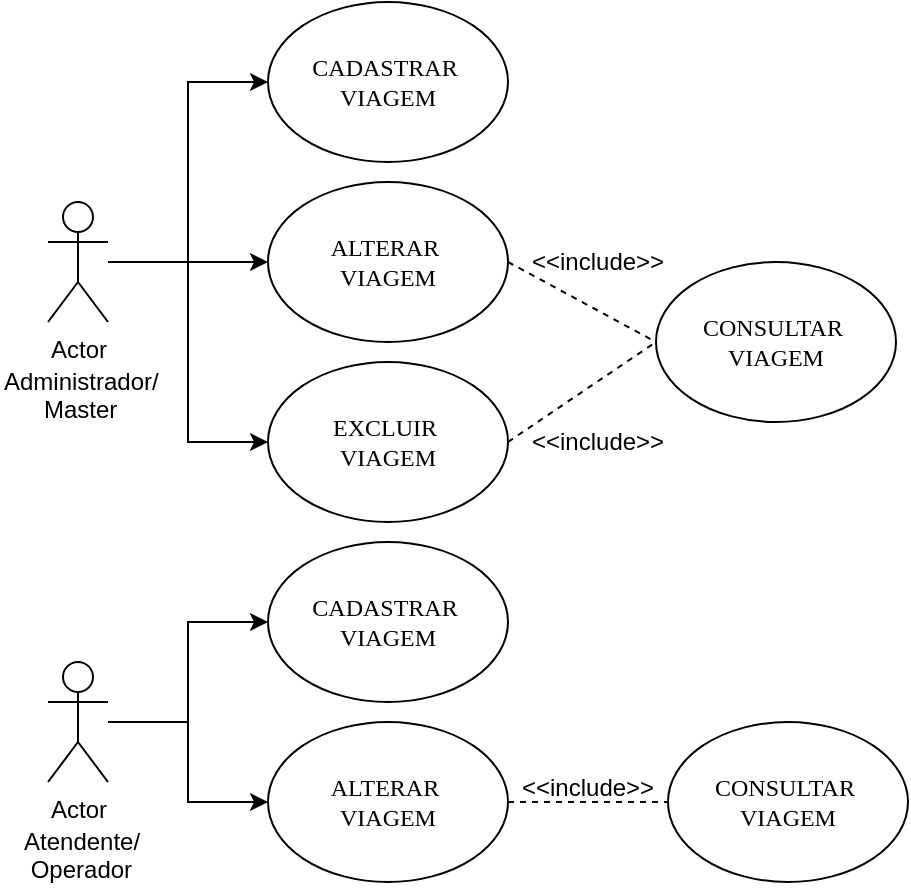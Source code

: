 <mxfile version="12.2.0" type="device" pages="1"><diagram id="U-D7aFQUL8BF5dEllMYo" name="Page-1"><mxGraphModel dx="1158" dy="411" grid="1" gridSize="10" guides="1" tooltips="1" connect="1" arrows="1" fold="1" page="1" pageScale="1" pageWidth="1169" pageHeight="827" math="0" shadow="0"><root><mxCell id="0"/><mxCell id="1" parent="0"/><mxCell id="5UW5ZbT9FBOBR9tg0OMJ-15" style="edgeStyle=orthogonalEdgeStyle;rounded=0;orthogonalLoop=1;jettySize=auto;html=1;entryX=0;entryY=0.5;entryDx=0;entryDy=0;" edge="1" parent="1" source="5UW5ZbT9FBOBR9tg0OMJ-3" target="5UW5ZbT9FBOBR9tg0OMJ-5"><mxGeometry relative="1" as="geometry"/></mxCell><mxCell id="5UW5ZbT9FBOBR9tg0OMJ-16" style="edgeStyle=orthogonalEdgeStyle;rounded=0;orthogonalLoop=1;jettySize=auto;html=1;entryX=0;entryY=0.5;entryDx=0;entryDy=0;" edge="1" parent="1" source="5UW5ZbT9FBOBR9tg0OMJ-3" target="5UW5ZbT9FBOBR9tg0OMJ-7"><mxGeometry relative="1" as="geometry"/></mxCell><mxCell id="5UW5ZbT9FBOBR9tg0OMJ-17" style="edgeStyle=orthogonalEdgeStyle;rounded=0;orthogonalLoop=1;jettySize=auto;html=1;entryX=0;entryY=0.5;entryDx=0;entryDy=0;" edge="1" parent="1" source="5UW5ZbT9FBOBR9tg0OMJ-3" target="5UW5ZbT9FBOBR9tg0OMJ-6"><mxGeometry relative="1" as="geometry"/></mxCell><mxCell id="5UW5ZbT9FBOBR9tg0OMJ-3" value="Actor" style="shape=umlActor;verticalLabelPosition=bottom;labelBackgroundColor=#ffffff;verticalAlign=top;html=1;" vertex="1" parent="1"><mxGeometry x="160" y="220" width="30" height="60" as="geometry"/></mxCell><mxCell id="5UW5ZbT9FBOBR9tg0OMJ-5" value="&lt;font face=&quot;Times New Roman&quot;&gt;CADASTRAR&amp;nbsp; &lt;br&gt;VIAGEM&lt;br&gt;&lt;/font&gt;" style="ellipse;whiteSpace=wrap;html=1;" vertex="1" parent="1"><mxGeometry x="270" y="120" width="120" height="80" as="geometry"/></mxCell><mxCell id="5UW5ZbT9FBOBR9tg0OMJ-6" value="&lt;font face=&quot;Times New Roman&quot;&gt;ALTERAR&amp;nbsp;&lt;br&gt;&lt;/font&gt;&lt;span style=&quot;font-family: &amp;#34;times new roman&amp;#34;&quot;&gt;VIAGEM&lt;/span&gt;" style="ellipse;whiteSpace=wrap;html=1;" vertex="1" parent="1"><mxGeometry x="270" y="210" width="120" height="80" as="geometry"/></mxCell><mxCell id="5UW5ZbT9FBOBR9tg0OMJ-7" value="&lt;font face=&quot;Times New Roman&quot;&gt;EXCLUIR&amp;nbsp;&lt;br&gt;&lt;/font&gt;&lt;span style=&quot;font-family: &amp;#34;times new roman&amp;#34;&quot;&gt;VIAGEM&lt;/span&gt;&lt;font face=&quot;Times New Roman&quot;&gt;&lt;br&gt;&lt;/font&gt;" style="ellipse;whiteSpace=wrap;html=1;" vertex="1" parent="1"><mxGeometry x="270" y="300" width="120" height="80" as="geometry"/></mxCell><mxCell id="5UW5ZbT9FBOBR9tg0OMJ-8" value="&lt;font face=&quot;Times New Roman&quot;&gt;CONSULTAR&amp;nbsp;&lt;br&gt;&lt;/font&gt;&lt;span style=&quot;font-family: &amp;#34;times new roman&amp;#34;&quot;&gt;VIAGEM&lt;/span&gt;&lt;font face=&quot;Times New Roman&quot;&gt;&lt;br&gt;&lt;/font&gt;" style="ellipse;whiteSpace=wrap;html=1;" vertex="1" parent="1"><mxGeometry x="464" y="250" width="120" height="80" as="geometry"/></mxCell><mxCell id="5UW5ZbT9FBOBR9tg0OMJ-11" value="" style="endArrow=none;dashed=1;html=1;entryX=0;entryY=0.5;entryDx=0;entryDy=0;" edge="1" parent="1" target="5UW5ZbT9FBOBR9tg0OMJ-8"><mxGeometry width="50" height="50" relative="1" as="geometry"><mxPoint x="390" y="340" as="sourcePoint"/><mxPoint x="440" y="290" as="targetPoint"/></mxGeometry></mxCell><mxCell id="5UW5ZbT9FBOBR9tg0OMJ-12" value="" style="endArrow=none;dashed=1;html=1;exitX=1;exitY=0.5;exitDx=0;exitDy=0;entryX=0;entryY=0.5;entryDx=0;entryDy=0;" edge="1" parent="1" source="5UW5ZbT9FBOBR9tg0OMJ-6" target="5UW5ZbT9FBOBR9tg0OMJ-8"><mxGeometry width="50" height="50" relative="1" as="geometry"><mxPoint x="414" y="280" as="sourcePoint"/><mxPoint x="464" y="230" as="targetPoint"/></mxGeometry></mxCell><mxCell id="5UW5ZbT9FBOBR9tg0OMJ-13" value="&amp;lt;&amp;lt;include&amp;gt;&amp;gt;" style="text;html=1;resizable=0;points=[];autosize=1;align=left;verticalAlign=top;spacingTop=-4;" vertex="1" parent="1"><mxGeometry x="400" y="240" width="80" height="20" as="geometry"/></mxCell><mxCell id="5UW5ZbT9FBOBR9tg0OMJ-14" value="&amp;lt;&amp;lt;include&amp;gt;&amp;gt;" style="text;html=1;resizable=0;points=[];autosize=1;align=left;verticalAlign=top;spacingTop=-4;" vertex="1" parent="1"><mxGeometry x="400" y="330" width="80" height="20" as="geometry"/></mxCell><mxCell id="5UW5ZbT9FBOBR9tg0OMJ-18" value="Administrador/&lt;br&gt;&amp;nbsp; &amp;nbsp; &amp;nbsp; Master" style="text;html=1;resizable=0;points=[];autosize=1;align=left;verticalAlign=top;spacingTop=-4;" vertex="1" parent="1"><mxGeometry x="136" y="300" width="90" height="30" as="geometry"/></mxCell><mxCell id="5UW5ZbT9FBOBR9tg0OMJ-47" style="edgeStyle=orthogonalEdgeStyle;rounded=0;orthogonalLoop=1;jettySize=auto;html=1;entryX=0;entryY=0.5;entryDx=0;entryDy=0;" edge="1" parent="1" source="5UW5ZbT9FBOBR9tg0OMJ-50" target="5UW5ZbT9FBOBR9tg0OMJ-51"><mxGeometry relative="1" as="geometry"/></mxCell><mxCell id="5UW5ZbT9FBOBR9tg0OMJ-49" style="edgeStyle=orthogonalEdgeStyle;rounded=0;orthogonalLoop=1;jettySize=auto;html=1;entryX=0;entryY=0.5;entryDx=0;entryDy=0;" edge="1" parent="1" source="5UW5ZbT9FBOBR9tg0OMJ-50" target="5UW5ZbT9FBOBR9tg0OMJ-52"><mxGeometry relative="1" as="geometry"/></mxCell><mxCell id="5UW5ZbT9FBOBR9tg0OMJ-50" value="Actor" style="shape=umlActor;verticalLabelPosition=bottom;labelBackgroundColor=#ffffff;verticalAlign=top;html=1;" vertex="1" parent="1"><mxGeometry x="160" y="450" width="30" height="60" as="geometry"/></mxCell><mxCell id="5UW5ZbT9FBOBR9tg0OMJ-51" value="&lt;font face=&quot;Times New Roman&quot;&gt;CADASTRAR&amp;nbsp;&lt;br&gt;&lt;/font&gt;&lt;span style=&quot;font-family: &amp;#34;times new roman&amp;#34;&quot;&gt;VIAGEM&lt;/span&gt;&lt;font face=&quot;Times New Roman&quot;&gt;&lt;br&gt;&lt;/font&gt;" style="ellipse;whiteSpace=wrap;html=1;" vertex="1" parent="1"><mxGeometry x="270" y="390" width="120" height="80" as="geometry"/></mxCell><mxCell id="5UW5ZbT9FBOBR9tg0OMJ-52" value="&lt;font face=&quot;Times New Roman&quot;&gt;ALTERAR&amp;nbsp;&lt;br&gt;&lt;/font&gt;&lt;span style=&quot;font-family: &amp;#34;times new roman&amp;#34;&quot;&gt;VIAGEM&lt;/span&gt;&lt;font face=&quot;Times New Roman&quot;&gt;&lt;br&gt;&lt;/font&gt;" style="ellipse;whiteSpace=wrap;html=1;" vertex="1" parent="1"><mxGeometry x="270" y="480" width="120" height="80" as="geometry"/></mxCell><mxCell id="5UW5ZbT9FBOBR9tg0OMJ-54" value="&lt;font face=&quot;Times New Roman&quot;&gt;CONSULTAR&amp;nbsp;&lt;br&gt;&lt;/font&gt;&lt;span style=&quot;font-family: &amp;#34;times new roman&amp;#34;&quot;&gt;VIAGEM&lt;/span&gt;&lt;font face=&quot;Times New Roman&quot;&gt;&lt;br&gt;&lt;/font&gt;" style="ellipse;whiteSpace=wrap;html=1;" vertex="1" parent="1"><mxGeometry x="470" y="480" width="120" height="80" as="geometry"/></mxCell><mxCell id="5UW5ZbT9FBOBR9tg0OMJ-56" value="" style="endArrow=none;dashed=1;html=1;exitX=1;exitY=0.5;exitDx=0;exitDy=0;entryX=0;entryY=0.5;entryDx=0;entryDy=0;" edge="1" parent="1" source="5UW5ZbT9FBOBR9tg0OMJ-52" target="5UW5ZbT9FBOBR9tg0OMJ-54"><mxGeometry width="50" height="50" relative="1" as="geometry"><mxPoint x="414" y="550" as="sourcePoint"/><mxPoint x="464" y="500" as="targetPoint"/></mxGeometry></mxCell><mxCell id="5UW5ZbT9FBOBR9tg0OMJ-57" value="&amp;lt;&amp;lt;include&amp;gt;&amp;gt;" style="text;html=1;resizable=0;points=[];autosize=1;align=left;verticalAlign=top;spacingTop=-4;" vertex="1" parent="1"><mxGeometry x="395" y="503" width="80" height="20" as="geometry"/></mxCell><mxCell id="5UW5ZbT9FBOBR9tg0OMJ-59" value="&amp;nbsp; &amp;nbsp;Atendente/&lt;br&gt;&amp;nbsp; &amp;nbsp; Operador" style="text;html=1;resizable=0;points=[];autosize=1;align=left;verticalAlign=top;spacingTop=-4;" vertex="1" parent="1"><mxGeometry x="136" y="530" width="80" height="30" as="geometry"/></mxCell></root></mxGraphModel></diagram></mxfile>